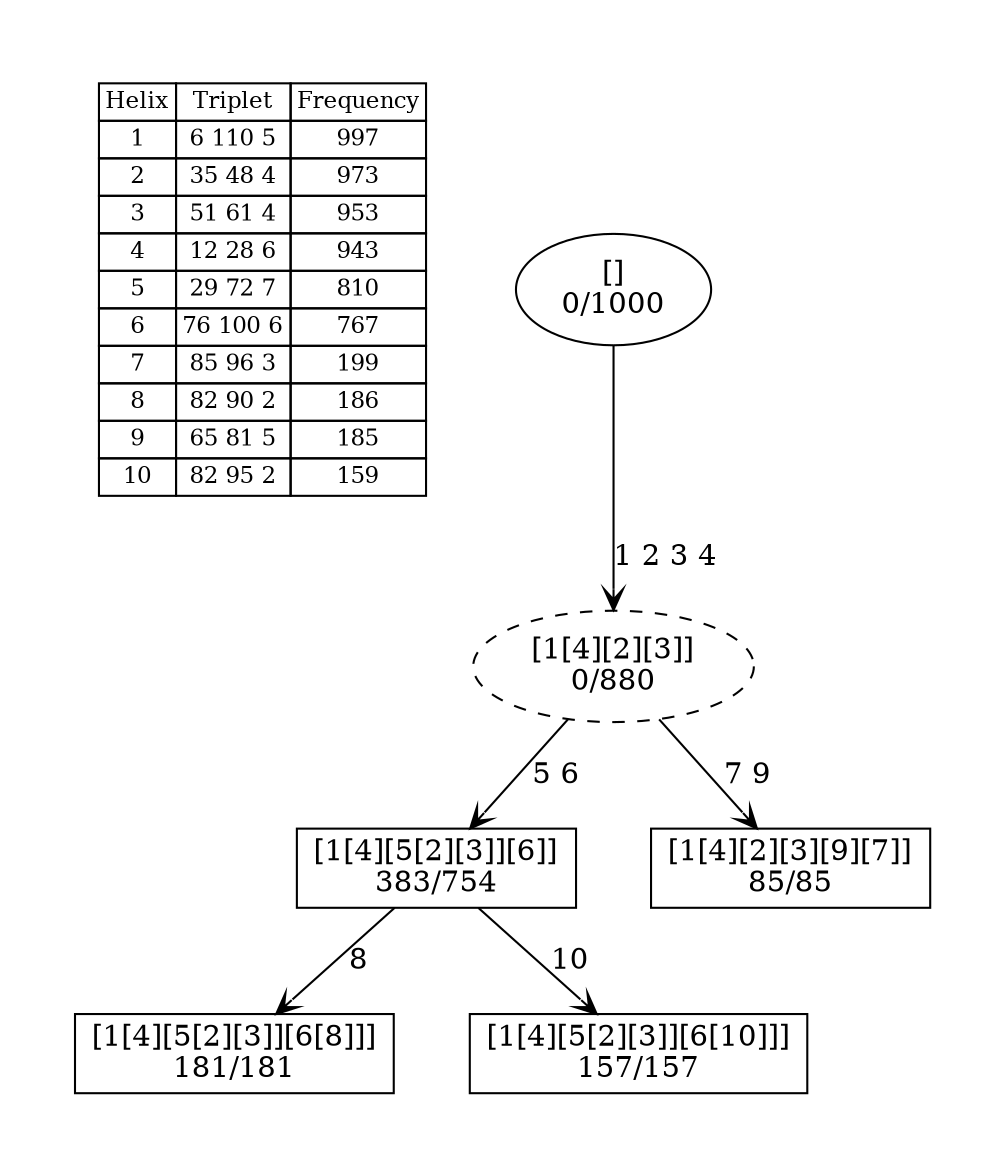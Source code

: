 digraph G {
	pad = 0.5;
	nodesep = 0.5;
"legend" [label = < <table border="0" cellborder="1" cellspacing="0"><tr><td>Helix</td><td>Triplet</td><td>Frequency</td></tr>
<tr><td>1</td><td>6 110 5</td><td>997</td></tr>
<tr><td>2</td><td>35 48 4</td><td>973</td></tr>
<tr><td>3</td><td>51 61 4</td><td>953</td></tr>
<tr><td>4</td><td>12 28 6</td><td>943</td></tr>
<tr><td>5</td><td>29 72 7</td><td>810</td></tr>
<tr><td>6</td><td>76 100 6</td><td>767</td></tr>
<tr><td>7</td><td>85 96 3</td><td>199</td></tr>
<tr><td>8</td><td>82 90 2</td><td>186</td></tr>
<tr><td>9</td><td>65 81 5</td><td>185</td></tr>
<tr><td>10</td><td>82 95 2</td><td>159</td></tr>
</table>>, shape = plaintext, fontsize=11];
"1 2 3 4 5 6 " [shape = box];
"1 2 3 4 5 6 8 " [shape = box];
"1 2 3 4 5 6 10 " [shape = box];
"1 2 3 4 7 9 " [shape = box];
"1 2 3 4 " [style = dashed];
"1 2 3 4 5 6 " [label = "[1[4][5[2][3]][6]]\n383/754"];
"1 2 3 4 5 6 8 " [label = "[1[4][5[2][3]][6[8]]]\n181/181"];
"1 2 3 4 5 6 10 " [label = "[1[4][5[2][3]][6[10]]]\n157/157"];
"1 2 3 4 7 9 " [label = "[1[4][2][3][9][7]]\n85/85"];
"1 2 3 4 " [label = "[1[4][2][3]]\n0/880"];
"" [label = "[]\n0/1000"];
"1 2 3 4 5 6 " -> "1 2 3 4 5 6 8 " [label = "8 ", arrowhead = vee];
"1 2 3 4 5 6 " -> "1 2 3 4 5 6 10 " [label = "10 ", arrowhead = vee];
"1 2 3 4 " -> "1 2 3 4 5 6 " [label = "5 6 ", arrowhead = vee];
"1 2 3 4 " -> "1 2 3 4 7 9 " [label = "7 9 ", arrowhead = vee];
"" -> "1 2 3 4 " [label = "1 2 3 4 ", arrowhead = vee];
}